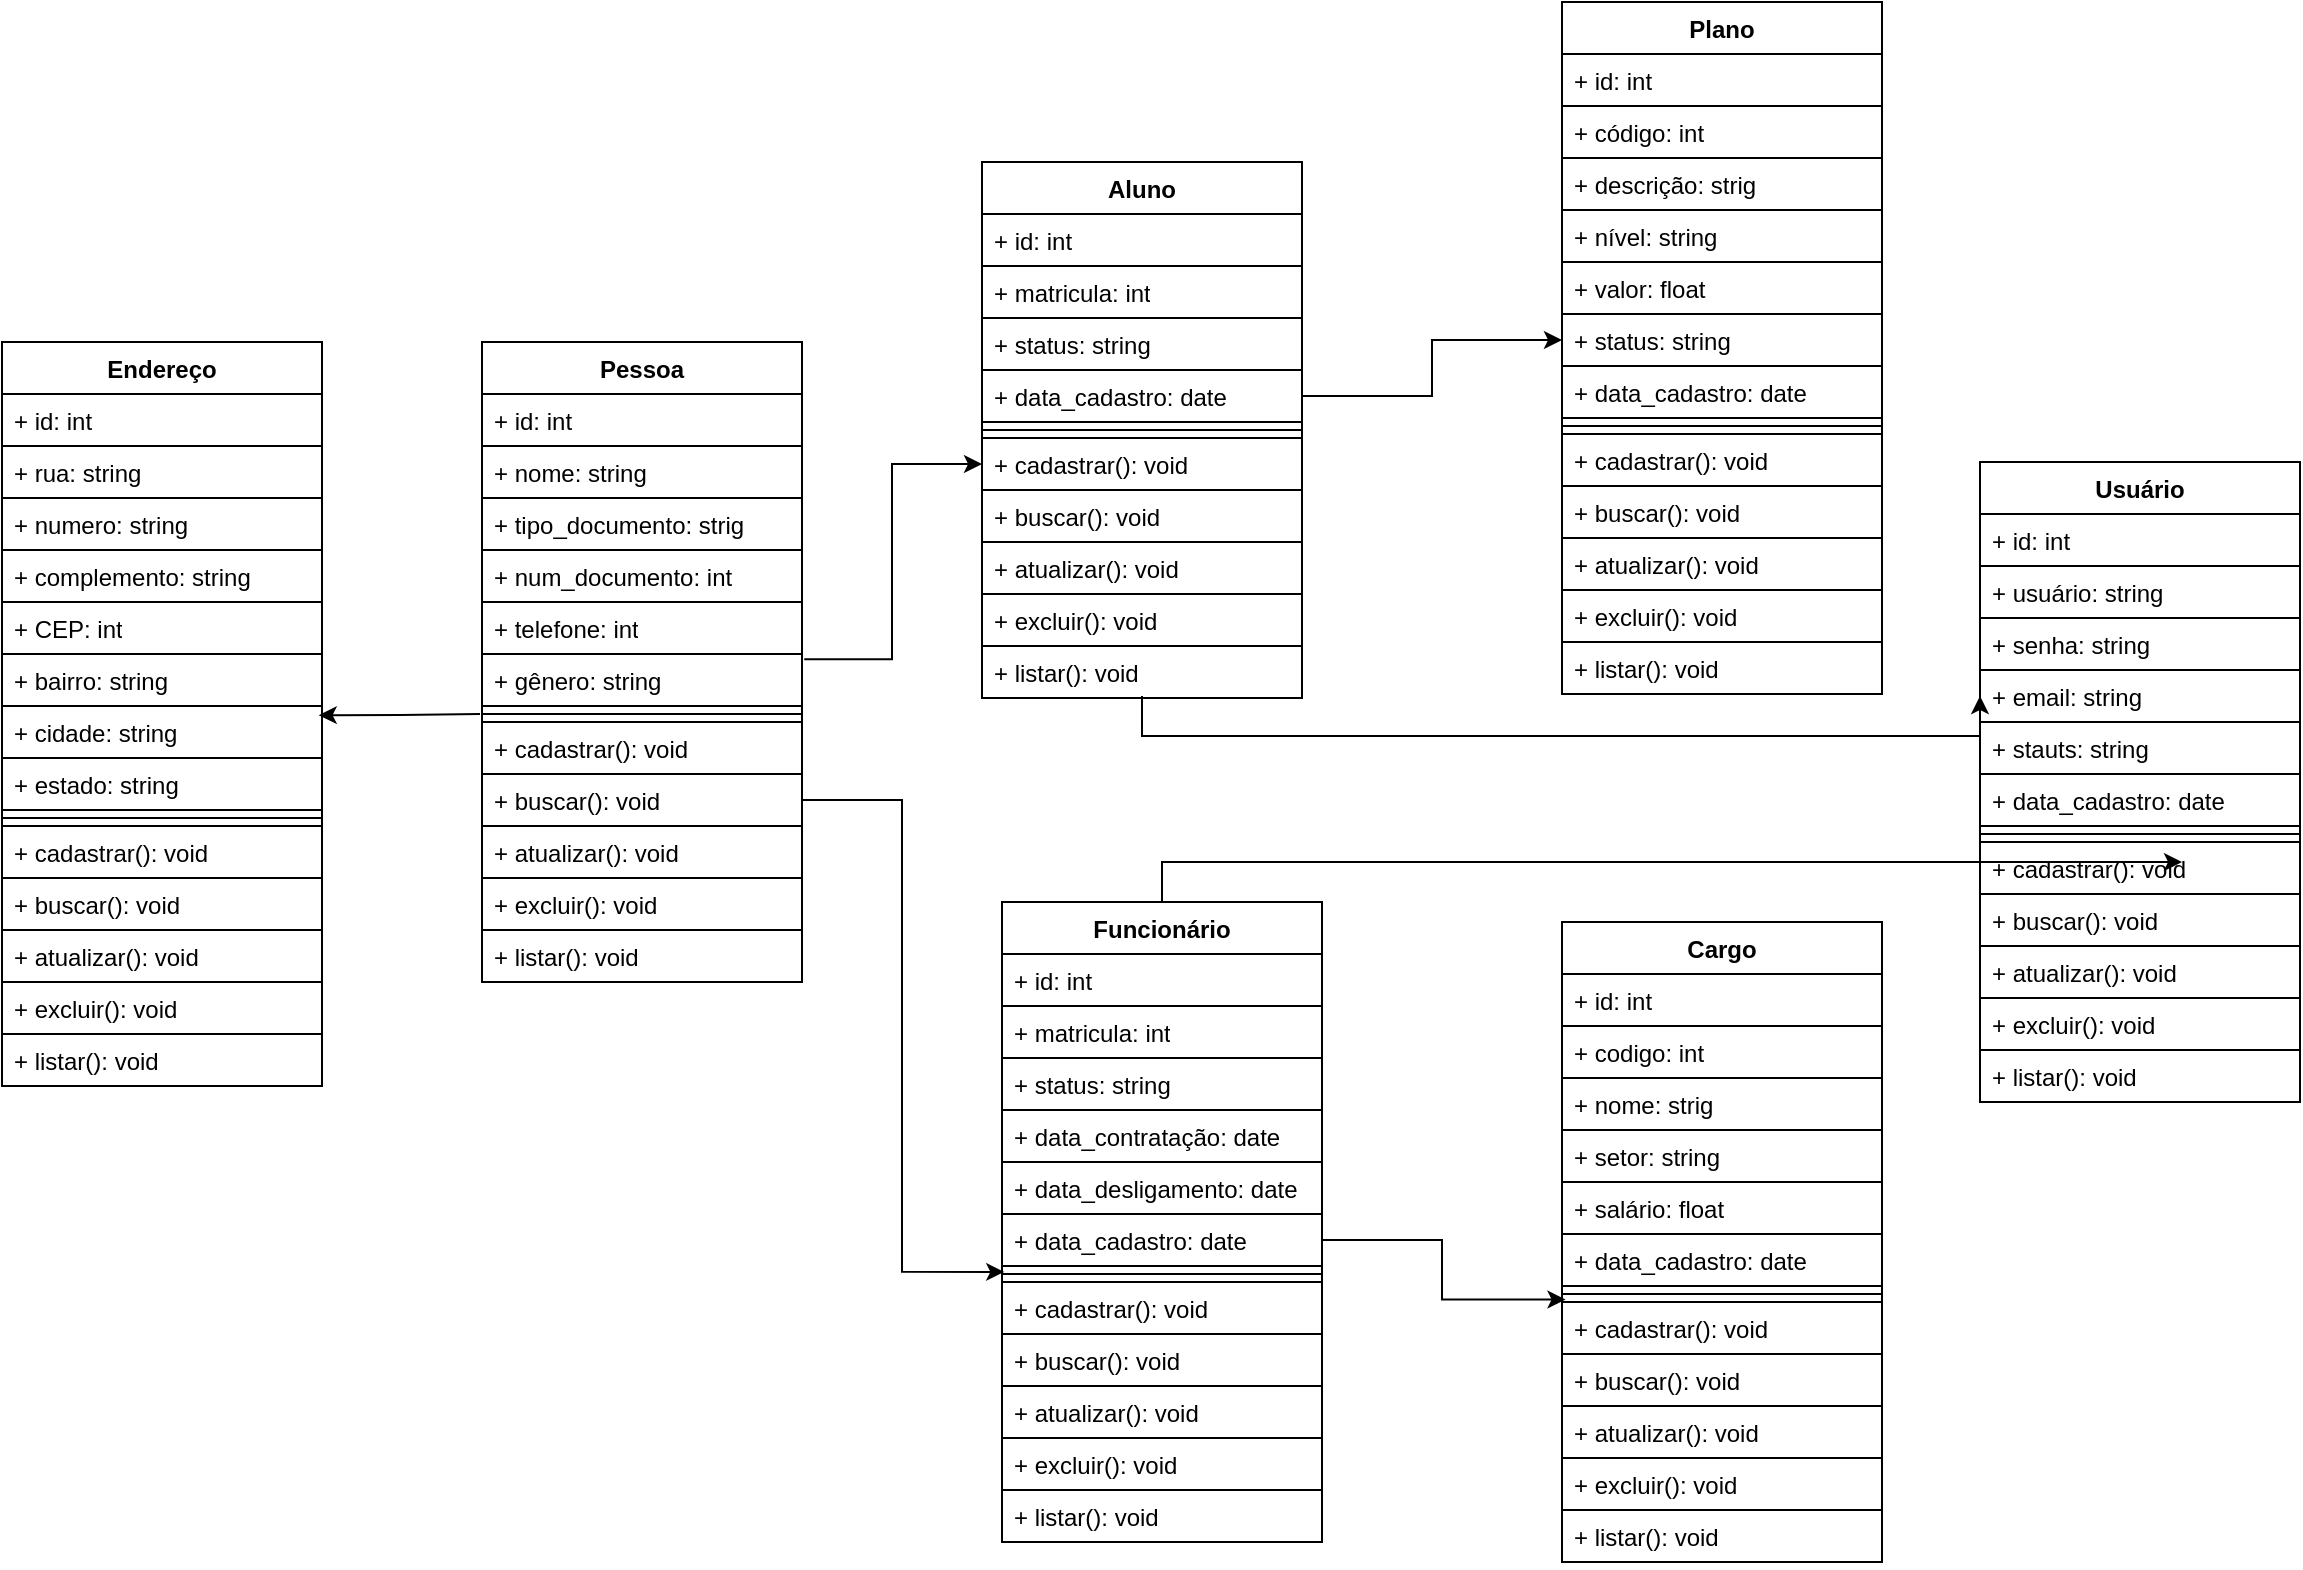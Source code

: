 <mxfile version="22.1.2" type="device">
  <diagram name="Logico_Diagrama_Classes" id="h_EO6lQ4aWM2KNTNnL64">
    <mxGraphModel dx="2166" dy="1335" grid="1" gridSize="10" guides="1" tooltips="1" connect="1" arrows="1" fold="1" page="1" pageScale="1" pageWidth="1169" pageHeight="827" math="0" shadow="0">
      <root>
        <mxCell id="0" />
        <mxCell id="1" parent="0" />
        <mxCell id="UWefiMJ1xCGHMBixiZ5A-1" value="Pessoa" style="swimlane;fontStyle=1;align=center;verticalAlign=top;childLayout=stackLayout;horizontal=1;startSize=26;horizontalStack=0;resizeParent=1;resizeParentMax=0;resizeLast=0;collapsible=1;marginBottom=0;whiteSpace=wrap;html=1;fillColor=#FFFFFF;strokeColor=#000000;fontColor=#000000;" parent="1" vertex="1">
          <mxGeometry x="-929" y="-630" width="160" height="320" as="geometry">
            <mxRectangle x="40" y="30" width="90" height="30" as="alternateBounds" />
          </mxGeometry>
        </mxCell>
        <mxCell id="XxGfhTmGVMSUG9IvxCTs-7" value="+ id: int" style="text;strokeColor=#000000;fillColor=#FFFFFF;align=left;verticalAlign=top;spacingLeft=4;spacingRight=4;overflow=hidden;rotatable=0;points=[[0,0.5],[1,0.5]];portConstraint=eastwest;whiteSpace=wrap;html=1;fontColor=#000000;" parent="UWefiMJ1xCGHMBixiZ5A-1" vertex="1">
          <mxGeometry y="26" width="160" height="26" as="geometry" />
        </mxCell>
        <mxCell id="UWefiMJ1xCGHMBixiZ5A-2" value="+ nome: string" style="text;strokeColor=#000000;fillColor=#FFFFFF;align=left;verticalAlign=top;spacingLeft=4;spacingRight=4;overflow=hidden;rotatable=0;points=[[0,0.5],[1,0.5]];portConstraint=eastwest;whiteSpace=wrap;html=1;fontColor=#000000;" parent="UWefiMJ1xCGHMBixiZ5A-1" vertex="1">
          <mxGeometry y="52" width="160" height="26" as="geometry" />
        </mxCell>
        <mxCell id="UWefiMJ1xCGHMBixiZ5A-3" value="+ tipo_documento: strig" style="text;strokeColor=#000000;fillColor=#FFFFFF;align=left;verticalAlign=top;spacingLeft=4;spacingRight=4;overflow=hidden;rotatable=0;points=[[0,0.5],[1,0.5]];portConstraint=eastwest;whiteSpace=wrap;html=1;fontColor=#000000;" parent="UWefiMJ1xCGHMBixiZ5A-1" vertex="1">
          <mxGeometry y="78" width="160" height="26" as="geometry" />
        </mxCell>
        <mxCell id="UWefiMJ1xCGHMBixiZ5A-4" value="+ num_documento: int" style="text;strokeColor=#000000;fillColor=#FFFFFF;align=left;verticalAlign=top;spacingLeft=4;spacingRight=4;overflow=hidden;rotatable=0;points=[[0,0.5],[1,0.5]];portConstraint=eastwest;whiteSpace=wrap;html=1;fontColor=#000000;" parent="UWefiMJ1xCGHMBixiZ5A-1" vertex="1">
          <mxGeometry y="104" width="160" height="26" as="geometry" />
        </mxCell>
        <mxCell id="XxGfhTmGVMSUG9IvxCTs-3" value="+ telefone: int" style="text;strokeColor=#000000;fillColor=#FFFFFF;align=left;verticalAlign=top;spacingLeft=4;spacingRight=4;overflow=hidden;rotatable=0;points=[[0,0.5],[1,0.5]];portConstraint=eastwest;whiteSpace=wrap;html=1;fontColor=#000000;" parent="UWefiMJ1xCGHMBixiZ5A-1" vertex="1">
          <mxGeometry y="130" width="160" height="26" as="geometry" />
        </mxCell>
        <mxCell id="XxGfhTmGVMSUG9IvxCTs-4" value="+ gênero: string" style="text;strokeColor=#000000;fillColor=#FFFFFF;align=left;verticalAlign=top;spacingLeft=4;spacingRight=4;overflow=hidden;rotatable=0;points=[[0,0.5],[1,0.5]];portConstraint=eastwest;whiteSpace=wrap;html=1;fontColor=#000000;" parent="UWefiMJ1xCGHMBixiZ5A-1" vertex="1">
          <mxGeometry y="156" width="160" height="26" as="geometry" />
        </mxCell>
        <mxCell id="UWefiMJ1xCGHMBixiZ5A-8" value="" style="line;strokeWidth=1;fillColor=#FFFFFF;align=left;verticalAlign=middle;spacingTop=-1;spacingLeft=3;spacingRight=3;rotatable=0;labelPosition=right;points=[];portConstraint=eastwest;strokeColor=#000000;fontColor=#000000;" parent="UWefiMJ1xCGHMBixiZ5A-1" vertex="1">
          <mxGeometry y="182" width="160" height="8" as="geometry" />
        </mxCell>
        <mxCell id="UWefiMJ1xCGHMBixiZ5A-9" value="+ cadastrar(): void" style="text;strokeColor=#000000;fillColor=#FFFFFF;align=left;verticalAlign=top;spacingLeft=4;spacingRight=4;overflow=hidden;rotatable=0;points=[[0,0.5],[1,0.5]];portConstraint=eastwest;whiteSpace=wrap;html=1;fontColor=#000000;" parent="UWefiMJ1xCGHMBixiZ5A-1" vertex="1">
          <mxGeometry y="190" width="160" height="26" as="geometry" />
        </mxCell>
        <mxCell id="UWefiMJ1xCGHMBixiZ5A-10" value="+ buscar(): void" style="text;strokeColor=#000000;fillColor=#FFFFFF;align=left;verticalAlign=top;spacingLeft=4;spacingRight=4;overflow=hidden;rotatable=0;points=[[0,0.5],[1,0.5]];portConstraint=eastwest;whiteSpace=wrap;html=1;fontColor=#000000;" parent="UWefiMJ1xCGHMBixiZ5A-1" vertex="1">
          <mxGeometry y="216" width="160" height="26" as="geometry" />
        </mxCell>
        <mxCell id="UWefiMJ1xCGHMBixiZ5A-11" value="+ atualizar(): void" style="text;strokeColor=#000000;fillColor=#FFFFFF;align=left;verticalAlign=top;spacingLeft=4;spacingRight=4;overflow=hidden;rotatable=0;points=[[0,0.5],[1,0.5]];portConstraint=eastwest;whiteSpace=wrap;html=1;fontColor=#000000;" parent="UWefiMJ1xCGHMBixiZ5A-1" vertex="1">
          <mxGeometry y="242" width="160" height="26" as="geometry" />
        </mxCell>
        <mxCell id="narR6OP9KWRPpqz_mRiI-3" value="+ excluir(): void" style="text;strokeColor=#000000;fillColor=#FFFFFF;align=left;verticalAlign=top;spacingLeft=4;spacingRight=4;overflow=hidden;rotatable=0;points=[[0,0.5],[1,0.5]];portConstraint=eastwest;whiteSpace=wrap;html=1;fontColor=#000000;" parent="UWefiMJ1xCGHMBixiZ5A-1" vertex="1">
          <mxGeometry y="268" width="160" height="26" as="geometry" />
        </mxCell>
        <mxCell id="UWefiMJ1xCGHMBixiZ5A-12" value="+ listar(): void" style="text;strokeColor=#000000;fillColor=#FFFFFF;align=left;verticalAlign=top;spacingLeft=4;spacingRight=4;overflow=hidden;rotatable=0;points=[[0,0.5],[1,0.5]];portConstraint=eastwest;whiteSpace=wrap;html=1;fontColor=#000000;" parent="UWefiMJ1xCGHMBixiZ5A-1" vertex="1">
          <mxGeometry y="294" width="160" height="26" as="geometry" />
        </mxCell>
        <mxCell id="narR6OP9KWRPpqz_mRiI-4" value="Aluno" style="swimlane;fontStyle=1;align=center;verticalAlign=top;childLayout=stackLayout;horizontal=1;startSize=26;horizontalStack=0;resizeParent=1;resizeParentMax=0;resizeLast=0;collapsible=1;marginBottom=0;whiteSpace=wrap;html=1;fillColor=#FFFFFF;strokeColor=#000000;fontColor=#000000;" parent="1" vertex="1">
          <mxGeometry x="-679" y="-720" width="160" height="268" as="geometry">
            <mxRectangle x="40" y="30" width="90" height="30" as="alternateBounds" />
          </mxGeometry>
        </mxCell>
        <mxCell id="narR6OP9KWRPpqz_mRiI-5" value="+ id: int" style="text;strokeColor=#000000;fillColor=#FFFFFF;align=left;verticalAlign=top;spacingLeft=4;spacingRight=4;overflow=hidden;rotatable=0;points=[[0,0.5],[1,0.5]];portConstraint=eastwest;whiteSpace=wrap;html=1;fontColor=#000000;" parent="narR6OP9KWRPpqz_mRiI-4" vertex="1">
          <mxGeometry y="26" width="160" height="26" as="geometry" />
        </mxCell>
        <mxCell id="narR6OP9KWRPpqz_mRiI-6" value="+ matricula: int" style="text;strokeColor=#000000;fillColor=#FFFFFF;align=left;verticalAlign=top;spacingLeft=4;spacingRight=4;overflow=hidden;rotatable=0;points=[[0,0.5],[1,0.5]];portConstraint=eastwest;whiteSpace=wrap;html=1;fontColor=#000000;" parent="narR6OP9KWRPpqz_mRiI-4" vertex="1">
          <mxGeometry y="52" width="160" height="26" as="geometry" />
        </mxCell>
        <mxCell id="narR6OP9KWRPpqz_mRiI-7" value="+ status: string" style="text;strokeColor=#000000;fillColor=#FFFFFF;align=left;verticalAlign=top;spacingLeft=4;spacingRight=4;overflow=hidden;rotatable=0;points=[[0,0.5],[1,0.5]];portConstraint=eastwest;whiteSpace=wrap;html=1;fontColor=#000000;" parent="narR6OP9KWRPpqz_mRiI-4" vertex="1">
          <mxGeometry y="78" width="160" height="26" as="geometry" />
        </mxCell>
        <mxCell id="narR6OP9KWRPpqz_mRiI-8" value="+ data_cadastro: date" style="text;strokeColor=#000000;fillColor=#FFFFFF;align=left;verticalAlign=top;spacingLeft=4;spacingRight=4;overflow=hidden;rotatable=0;points=[[0,0.5],[1,0.5]];portConstraint=eastwest;whiteSpace=wrap;html=1;fontColor=#000000;" parent="narR6OP9KWRPpqz_mRiI-4" vertex="1">
          <mxGeometry y="104" width="160" height="26" as="geometry" />
        </mxCell>
        <mxCell id="narR6OP9KWRPpqz_mRiI-11" value="" style="line;strokeWidth=1;fillColor=#FFFFFF;align=left;verticalAlign=middle;spacingTop=-1;spacingLeft=3;spacingRight=3;rotatable=0;labelPosition=right;points=[];portConstraint=eastwest;strokeColor=#000000;fontColor=#000000;" parent="narR6OP9KWRPpqz_mRiI-4" vertex="1">
          <mxGeometry y="130" width="160" height="8" as="geometry" />
        </mxCell>
        <mxCell id="narR6OP9KWRPpqz_mRiI-12" value="+ cadastrar(): void" style="text;strokeColor=#000000;fillColor=#FFFFFF;align=left;verticalAlign=top;spacingLeft=4;spacingRight=4;overflow=hidden;rotatable=0;points=[[0,0.5],[1,0.5]];portConstraint=eastwest;whiteSpace=wrap;html=1;fontColor=#000000;" parent="narR6OP9KWRPpqz_mRiI-4" vertex="1">
          <mxGeometry y="138" width="160" height="26" as="geometry" />
        </mxCell>
        <mxCell id="narR6OP9KWRPpqz_mRiI-13" value="+ buscar(): void" style="text;strokeColor=#000000;fillColor=#FFFFFF;align=left;verticalAlign=top;spacingLeft=4;spacingRight=4;overflow=hidden;rotatable=0;points=[[0,0.5],[1,0.5]];portConstraint=eastwest;whiteSpace=wrap;html=1;fontColor=#000000;" parent="narR6OP9KWRPpqz_mRiI-4" vertex="1">
          <mxGeometry y="164" width="160" height="26" as="geometry" />
        </mxCell>
        <mxCell id="narR6OP9KWRPpqz_mRiI-14" value="+ atualizar(): void" style="text;strokeColor=#000000;fillColor=#FFFFFF;align=left;verticalAlign=top;spacingLeft=4;spacingRight=4;overflow=hidden;rotatable=0;points=[[0,0.5],[1,0.5]];portConstraint=eastwest;whiteSpace=wrap;html=1;fontColor=#000000;" parent="narR6OP9KWRPpqz_mRiI-4" vertex="1">
          <mxGeometry y="190" width="160" height="26" as="geometry" />
        </mxCell>
        <mxCell id="narR6OP9KWRPpqz_mRiI-15" value="+ excluir(): void" style="text;strokeColor=#000000;fillColor=#FFFFFF;align=left;verticalAlign=top;spacingLeft=4;spacingRight=4;overflow=hidden;rotatable=0;points=[[0,0.5],[1,0.5]];portConstraint=eastwest;whiteSpace=wrap;html=1;fontColor=#000000;" parent="narR6OP9KWRPpqz_mRiI-4" vertex="1">
          <mxGeometry y="216" width="160" height="26" as="geometry" />
        </mxCell>
        <mxCell id="narR6OP9KWRPpqz_mRiI-16" value="+ listar(): void" style="text;strokeColor=#000000;fillColor=#FFFFFF;align=left;verticalAlign=top;spacingLeft=4;spacingRight=4;overflow=hidden;rotatable=0;points=[[0,0.5],[1,0.5]];portConstraint=eastwest;whiteSpace=wrap;html=1;fontColor=#000000;" parent="narR6OP9KWRPpqz_mRiI-4" vertex="1">
          <mxGeometry y="242" width="160" height="26" as="geometry" />
        </mxCell>
        <mxCell id="narR6OP9KWRPpqz_mRiI-17" value="Funcionário" style="swimlane;fontStyle=1;align=center;verticalAlign=top;childLayout=stackLayout;horizontal=1;startSize=26;horizontalStack=0;resizeParent=1;resizeParentMax=0;resizeLast=0;collapsible=1;marginBottom=0;whiteSpace=wrap;html=1;fillColor=#FFFFFF;strokeColor=#000000;fontColor=#000000;" parent="1" vertex="1">
          <mxGeometry x="-669" y="-350" width="160" height="320" as="geometry">
            <mxRectangle x="40" y="30" width="90" height="30" as="alternateBounds" />
          </mxGeometry>
        </mxCell>
        <mxCell id="narR6OP9KWRPpqz_mRiI-18" value="+ id: int" style="text;strokeColor=#000000;fillColor=#FFFFFF;align=left;verticalAlign=top;spacingLeft=4;spacingRight=4;overflow=hidden;rotatable=0;points=[[0,0.5],[1,0.5]];portConstraint=eastwest;whiteSpace=wrap;html=1;fontColor=#000000;" parent="narR6OP9KWRPpqz_mRiI-17" vertex="1">
          <mxGeometry y="26" width="160" height="26" as="geometry" />
        </mxCell>
        <mxCell id="narR6OP9KWRPpqz_mRiI-19" value="+ matricula: int" style="text;strokeColor=#000000;fillColor=#FFFFFF;align=left;verticalAlign=top;spacingLeft=4;spacingRight=4;overflow=hidden;rotatable=0;points=[[0,0.5],[1,0.5]];portConstraint=eastwest;whiteSpace=wrap;html=1;fontColor=#000000;" parent="narR6OP9KWRPpqz_mRiI-17" vertex="1">
          <mxGeometry y="52" width="160" height="26" as="geometry" />
        </mxCell>
        <mxCell id="narR6OP9KWRPpqz_mRiI-20" value="+ status: string" style="text;strokeColor=#000000;fillColor=#FFFFFF;align=left;verticalAlign=top;spacingLeft=4;spacingRight=4;overflow=hidden;rotatable=0;points=[[0,0.5],[1,0.5]];portConstraint=eastwest;whiteSpace=wrap;html=1;fontColor=#000000;" parent="narR6OP9KWRPpqz_mRiI-17" vertex="1">
          <mxGeometry y="78" width="160" height="26" as="geometry" />
        </mxCell>
        <mxCell id="narR6OP9KWRPpqz_mRiI-21" value="+ data_contratação: date" style="text;strokeColor=#000000;fillColor=#FFFFFF;align=left;verticalAlign=top;spacingLeft=4;spacingRight=4;overflow=hidden;rotatable=0;points=[[0,0.5],[1,0.5]];portConstraint=eastwest;whiteSpace=wrap;html=1;fontColor=#000000;" parent="narR6OP9KWRPpqz_mRiI-17" vertex="1">
          <mxGeometry y="104" width="160" height="26" as="geometry" />
        </mxCell>
        <mxCell id="narR6OP9KWRPpqz_mRiI-22" value="+ data_desligamento: date" style="text;strokeColor=#000000;fillColor=#FFFFFF;align=left;verticalAlign=top;spacingLeft=4;spacingRight=4;overflow=hidden;rotatable=0;points=[[0,0.5],[1,0.5]];portConstraint=eastwest;whiteSpace=wrap;html=1;fontColor=#000000;" parent="narR6OP9KWRPpqz_mRiI-17" vertex="1">
          <mxGeometry y="130" width="160" height="26" as="geometry" />
        </mxCell>
        <mxCell id="narR6OP9KWRPpqz_mRiI-23" value="+ data_cadastro: date" style="text;strokeColor=#000000;fillColor=#FFFFFF;align=left;verticalAlign=top;spacingLeft=4;spacingRight=4;overflow=hidden;rotatable=0;points=[[0,0.5],[1,0.5]];portConstraint=eastwest;whiteSpace=wrap;html=1;fontColor=#000000;" parent="narR6OP9KWRPpqz_mRiI-17" vertex="1">
          <mxGeometry y="156" width="160" height="26" as="geometry" />
        </mxCell>
        <mxCell id="narR6OP9KWRPpqz_mRiI-24" value="" style="line;strokeWidth=1;fillColor=#FFFFFF;align=left;verticalAlign=middle;spacingTop=-1;spacingLeft=3;spacingRight=3;rotatable=0;labelPosition=right;points=[];portConstraint=eastwest;strokeColor=#000000;fontColor=#000000;" parent="narR6OP9KWRPpqz_mRiI-17" vertex="1">
          <mxGeometry y="182" width="160" height="8" as="geometry" />
        </mxCell>
        <mxCell id="narR6OP9KWRPpqz_mRiI-25" value="+ cadastrar(): void" style="text;strokeColor=#000000;fillColor=#FFFFFF;align=left;verticalAlign=top;spacingLeft=4;spacingRight=4;overflow=hidden;rotatable=0;points=[[0,0.5],[1,0.5]];portConstraint=eastwest;whiteSpace=wrap;html=1;fontColor=#000000;" parent="narR6OP9KWRPpqz_mRiI-17" vertex="1">
          <mxGeometry y="190" width="160" height="26" as="geometry" />
        </mxCell>
        <mxCell id="narR6OP9KWRPpqz_mRiI-26" value="+ buscar(): void" style="text;strokeColor=#000000;fillColor=#FFFFFF;align=left;verticalAlign=top;spacingLeft=4;spacingRight=4;overflow=hidden;rotatable=0;points=[[0,0.5],[1,0.5]];portConstraint=eastwest;whiteSpace=wrap;html=1;fontColor=#000000;" parent="narR6OP9KWRPpqz_mRiI-17" vertex="1">
          <mxGeometry y="216" width="160" height="26" as="geometry" />
        </mxCell>
        <mxCell id="narR6OP9KWRPpqz_mRiI-27" value="+ atualizar(): void" style="text;strokeColor=#000000;fillColor=#FFFFFF;align=left;verticalAlign=top;spacingLeft=4;spacingRight=4;overflow=hidden;rotatable=0;points=[[0,0.5],[1,0.5]];portConstraint=eastwest;whiteSpace=wrap;html=1;fontColor=#000000;" parent="narR6OP9KWRPpqz_mRiI-17" vertex="1">
          <mxGeometry y="242" width="160" height="26" as="geometry" />
        </mxCell>
        <mxCell id="narR6OP9KWRPpqz_mRiI-28" value="+ excluir(): void" style="text;strokeColor=#000000;fillColor=#FFFFFF;align=left;verticalAlign=top;spacingLeft=4;spacingRight=4;overflow=hidden;rotatable=0;points=[[0,0.5],[1,0.5]];portConstraint=eastwest;whiteSpace=wrap;html=1;fontColor=#000000;" parent="narR6OP9KWRPpqz_mRiI-17" vertex="1">
          <mxGeometry y="268" width="160" height="26" as="geometry" />
        </mxCell>
        <mxCell id="narR6OP9KWRPpqz_mRiI-29" value="+ listar(): void" style="text;strokeColor=#000000;fillColor=#FFFFFF;align=left;verticalAlign=top;spacingLeft=4;spacingRight=4;overflow=hidden;rotatable=0;points=[[0,0.5],[1,0.5]];portConstraint=eastwest;whiteSpace=wrap;html=1;fontColor=#000000;" parent="narR6OP9KWRPpqz_mRiI-17" vertex="1">
          <mxGeometry y="294" width="160" height="26" as="geometry" />
        </mxCell>
        <mxCell id="narR6OP9KWRPpqz_mRiI-30" value="Usuário" style="swimlane;fontStyle=1;align=center;verticalAlign=top;childLayout=stackLayout;horizontal=1;startSize=26;horizontalStack=0;resizeParent=1;resizeParentMax=0;resizeLast=0;collapsible=1;marginBottom=0;whiteSpace=wrap;html=1;fillColor=#FFFFFF;strokeColor=#000000;fontColor=#000000;" parent="1" vertex="1">
          <mxGeometry x="-180" y="-570" width="160" height="320" as="geometry">
            <mxRectangle x="40" y="30" width="90" height="30" as="alternateBounds" />
          </mxGeometry>
        </mxCell>
        <mxCell id="narR6OP9KWRPpqz_mRiI-31" value="+ id: int" style="text;strokeColor=#000000;fillColor=#FFFFFF;align=left;verticalAlign=top;spacingLeft=4;spacingRight=4;overflow=hidden;rotatable=0;points=[[0,0.5],[1,0.5]];portConstraint=eastwest;whiteSpace=wrap;html=1;fontColor=#000000;" parent="narR6OP9KWRPpqz_mRiI-30" vertex="1">
          <mxGeometry y="26" width="160" height="26" as="geometry" />
        </mxCell>
        <mxCell id="narR6OP9KWRPpqz_mRiI-32" value="+ usuário: string" style="text;strokeColor=#000000;fillColor=#FFFFFF;align=left;verticalAlign=top;spacingLeft=4;spacingRight=4;overflow=hidden;rotatable=0;points=[[0,0.5],[1,0.5]];portConstraint=eastwest;whiteSpace=wrap;html=1;fontColor=#000000;" parent="narR6OP9KWRPpqz_mRiI-30" vertex="1">
          <mxGeometry y="52" width="160" height="26" as="geometry" />
        </mxCell>
        <mxCell id="narR6OP9KWRPpqz_mRiI-33" value="+ senha: string" style="text;strokeColor=#000000;fillColor=#FFFFFF;align=left;verticalAlign=top;spacingLeft=4;spacingRight=4;overflow=hidden;rotatable=0;points=[[0,0.5],[1,0.5]];portConstraint=eastwest;whiteSpace=wrap;html=1;fontColor=#000000;" parent="narR6OP9KWRPpqz_mRiI-30" vertex="1">
          <mxGeometry y="78" width="160" height="26" as="geometry" />
        </mxCell>
        <mxCell id="narR6OP9KWRPpqz_mRiI-34" value="+ email: string" style="text;strokeColor=#000000;fillColor=#FFFFFF;align=left;verticalAlign=top;spacingLeft=4;spacingRight=4;overflow=hidden;rotatable=0;points=[[0,0.5],[1,0.5]];portConstraint=eastwest;whiteSpace=wrap;html=1;fontColor=#000000;" parent="narR6OP9KWRPpqz_mRiI-30" vertex="1">
          <mxGeometry y="104" width="160" height="26" as="geometry" />
        </mxCell>
        <mxCell id="narR6OP9KWRPpqz_mRiI-35" value="+ stauts: string" style="text;strokeColor=#000000;fillColor=#FFFFFF;align=left;verticalAlign=top;spacingLeft=4;spacingRight=4;overflow=hidden;rotatable=0;points=[[0,0.5],[1,0.5]];portConstraint=eastwest;whiteSpace=wrap;html=1;fontColor=#000000;" parent="narR6OP9KWRPpqz_mRiI-30" vertex="1">
          <mxGeometry y="130" width="160" height="26" as="geometry" />
        </mxCell>
        <mxCell id="narR6OP9KWRPpqz_mRiI-36" value="+ data_cadastro: date" style="text;strokeColor=#000000;fillColor=#FFFFFF;align=left;verticalAlign=top;spacingLeft=4;spacingRight=4;overflow=hidden;rotatable=0;points=[[0,0.5],[1,0.5]];portConstraint=eastwest;whiteSpace=wrap;html=1;fontColor=#000000;" parent="narR6OP9KWRPpqz_mRiI-30" vertex="1">
          <mxGeometry y="156" width="160" height="26" as="geometry" />
        </mxCell>
        <mxCell id="narR6OP9KWRPpqz_mRiI-37" value="" style="line;strokeWidth=1;fillColor=#FFFFFF;align=left;verticalAlign=middle;spacingTop=-1;spacingLeft=3;spacingRight=3;rotatable=0;labelPosition=right;points=[];portConstraint=eastwest;strokeColor=#000000;fontColor=#000000;" parent="narR6OP9KWRPpqz_mRiI-30" vertex="1">
          <mxGeometry y="182" width="160" height="8" as="geometry" />
        </mxCell>
        <mxCell id="narR6OP9KWRPpqz_mRiI-38" value="+ cadastrar(): void" style="text;strokeColor=#000000;fillColor=#FFFFFF;align=left;verticalAlign=top;spacingLeft=4;spacingRight=4;overflow=hidden;rotatable=0;points=[[0,0.5],[1,0.5]];portConstraint=eastwest;whiteSpace=wrap;html=1;fontColor=#000000;" parent="narR6OP9KWRPpqz_mRiI-30" vertex="1">
          <mxGeometry y="190" width="160" height="26" as="geometry" />
        </mxCell>
        <mxCell id="narR6OP9KWRPpqz_mRiI-39" value="+ buscar(): void" style="text;strokeColor=#000000;fillColor=#FFFFFF;align=left;verticalAlign=top;spacingLeft=4;spacingRight=4;overflow=hidden;rotatable=0;points=[[0,0.5],[1,0.5]];portConstraint=eastwest;whiteSpace=wrap;html=1;fontColor=#000000;" parent="narR6OP9KWRPpqz_mRiI-30" vertex="1">
          <mxGeometry y="216" width="160" height="26" as="geometry" />
        </mxCell>
        <mxCell id="narR6OP9KWRPpqz_mRiI-40" value="+ atualizar(): void" style="text;strokeColor=#000000;fillColor=#FFFFFF;align=left;verticalAlign=top;spacingLeft=4;spacingRight=4;overflow=hidden;rotatable=0;points=[[0,0.5],[1,0.5]];portConstraint=eastwest;whiteSpace=wrap;html=1;fontColor=#000000;" parent="narR6OP9KWRPpqz_mRiI-30" vertex="1">
          <mxGeometry y="242" width="160" height="26" as="geometry" />
        </mxCell>
        <mxCell id="narR6OP9KWRPpqz_mRiI-41" value="+ excluir(): void" style="text;strokeColor=#000000;fillColor=#FFFFFF;align=left;verticalAlign=top;spacingLeft=4;spacingRight=4;overflow=hidden;rotatable=0;points=[[0,0.5],[1,0.5]];portConstraint=eastwest;whiteSpace=wrap;html=1;fontColor=#000000;" parent="narR6OP9KWRPpqz_mRiI-30" vertex="1">
          <mxGeometry y="268" width="160" height="26" as="geometry" />
        </mxCell>
        <mxCell id="narR6OP9KWRPpqz_mRiI-42" value="+ listar(): void" style="text;strokeColor=#000000;fillColor=#FFFFFF;align=left;verticalAlign=top;spacingLeft=4;spacingRight=4;overflow=hidden;rotatable=0;points=[[0,0.5],[1,0.5]];portConstraint=eastwest;whiteSpace=wrap;html=1;fontColor=#000000;" parent="narR6OP9KWRPpqz_mRiI-30" vertex="1">
          <mxGeometry y="294" width="160" height="26" as="geometry" />
        </mxCell>
        <mxCell id="narR6OP9KWRPpqz_mRiI-43" value="Cargo" style="swimlane;fontStyle=1;align=center;verticalAlign=top;childLayout=stackLayout;horizontal=1;startSize=26;horizontalStack=0;resizeParent=1;resizeParentMax=0;resizeLast=0;collapsible=1;marginBottom=0;whiteSpace=wrap;html=1;fillColor=#FFFFFF;strokeColor=#000000;fontColor=#000000;" parent="1" vertex="1">
          <mxGeometry x="-389" y="-340" width="160" height="320" as="geometry">
            <mxRectangle x="40" y="30" width="90" height="30" as="alternateBounds" />
          </mxGeometry>
        </mxCell>
        <mxCell id="narR6OP9KWRPpqz_mRiI-44" value="+ id: int" style="text;strokeColor=#000000;fillColor=#FFFFFF;align=left;verticalAlign=top;spacingLeft=4;spacingRight=4;overflow=hidden;rotatable=0;points=[[0,0.5],[1,0.5]];portConstraint=eastwest;whiteSpace=wrap;html=1;fontColor=#000000;" parent="narR6OP9KWRPpqz_mRiI-43" vertex="1">
          <mxGeometry y="26" width="160" height="26" as="geometry" />
        </mxCell>
        <mxCell id="narR6OP9KWRPpqz_mRiI-45" value="+ codigo: int" style="text;strokeColor=#000000;fillColor=#FFFFFF;align=left;verticalAlign=top;spacingLeft=4;spacingRight=4;overflow=hidden;rotatable=0;points=[[0,0.5],[1,0.5]];portConstraint=eastwest;whiteSpace=wrap;html=1;fontColor=#000000;" parent="narR6OP9KWRPpqz_mRiI-43" vertex="1">
          <mxGeometry y="52" width="160" height="26" as="geometry" />
        </mxCell>
        <mxCell id="narR6OP9KWRPpqz_mRiI-46" value="+ nome: strig" style="text;strokeColor=#000000;fillColor=#FFFFFF;align=left;verticalAlign=top;spacingLeft=4;spacingRight=4;overflow=hidden;rotatable=0;points=[[0,0.5],[1,0.5]];portConstraint=eastwest;whiteSpace=wrap;html=1;fontColor=#000000;" parent="narR6OP9KWRPpqz_mRiI-43" vertex="1">
          <mxGeometry y="78" width="160" height="26" as="geometry" />
        </mxCell>
        <mxCell id="narR6OP9KWRPpqz_mRiI-47" value="+ setor: string" style="text;strokeColor=#000000;fillColor=#FFFFFF;align=left;verticalAlign=top;spacingLeft=4;spacingRight=4;overflow=hidden;rotatable=0;points=[[0,0.5],[1,0.5]];portConstraint=eastwest;whiteSpace=wrap;html=1;fontColor=#000000;" parent="narR6OP9KWRPpqz_mRiI-43" vertex="1">
          <mxGeometry y="104" width="160" height="26" as="geometry" />
        </mxCell>
        <mxCell id="narR6OP9KWRPpqz_mRiI-48" value="+ salário: float" style="text;strokeColor=#000000;fillColor=#FFFFFF;align=left;verticalAlign=top;spacingLeft=4;spacingRight=4;overflow=hidden;rotatable=0;points=[[0,0.5],[1,0.5]];portConstraint=eastwest;whiteSpace=wrap;html=1;fontColor=#000000;" parent="narR6OP9KWRPpqz_mRiI-43" vertex="1">
          <mxGeometry y="130" width="160" height="26" as="geometry" />
        </mxCell>
        <mxCell id="narR6OP9KWRPpqz_mRiI-49" value="+ data_cadastro: date" style="text;strokeColor=#000000;fillColor=#FFFFFF;align=left;verticalAlign=top;spacingLeft=4;spacingRight=4;overflow=hidden;rotatable=0;points=[[0,0.5],[1,0.5]];portConstraint=eastwest;whiteSpace=wrap;html=1;fontColor=#000000;" parent="narR6OP9KWRPpqz_mRiI-43" vertex="1">
          <mxGeometry y="156" width="160" height="26" as="geometry" />
        </mxCell>
        <mxCell id="narR6OP9KWRPpqz_mRiI-50" value="" style="line;strokeWidth=1;fillColor=#FFFFFF;align=left;verticalAlign=middle;spacingTop=-1;spacingLeft=3;spacingRight=3;rotatable=0;labelPosition=right;points=[];portConstraint=eastwest;strokeColor=#000000;fontColor=#000000;" parent="narR6OP9KWRPpqz_mRiI-43" vertex="1">
          <mxGeometry y="182" width="160" height="8" as="geometry" />
        </mxCell>
        <mxCell id="narR6OP9KWRPpqz_mRiI-51" value="+ cadastrar(): void" style="text;strokeColor=#000000;fillColor=#FFFFFF;align=left;verticalAlign=top;spacingLeft=4;spacingRight=4;overflow=hidden;rotatable=0;points=[[0,0.5],[1,0.5]];portConstraint=eastwest;whiteSpace=wrap;html=1;fontColor=#000000;" parent="narR6OP9KWRPpqz_mRiI-43" vertex="1">
          <mxGeometry y="190" width="160" height="26" as="geometry" />
        </mxCell>
        <mxCell id="narR6OP9KWRPpqz_mRiI-52" value="+ buscar(): void" style="text;strokeColor=#000000;fillColor=#FFFFFF;align=left;verticalAlign=top;spacingLeft=4;spacingRight=4;overflow=hidden;rotatable=0;points=[[0,0.5],[1,0.5]];portConstraint=eastwest;whiteSpace=wrap;html=1;fontColor=#000000;" parent="narR6OP9KWRPpqz_mRiI-43" vertex="1">
          <mxGeometry y="216" width="160" height="26" as="geometry" />
        </mxCell>
        <mxCell id="narR6OP9KWRPpqz_mRiI-53" value="+ atualizar(): void" style="text;strokeColor=#000000;fillColor=#FFFFFF;align=left;verticalAlign=top;spacingLeft=4;spacingRight=4;overflow=hidden;rotatable=0;points=[[0,0.5],[1,0.5]];portConstraint=eastwest;whiteSpace=wrap;html=1;fontColor=#000000;" parent="narR6OP9KWRPpqz_mRiI-43" vertex="1">
          <mxGeometry y="242" width="160" height="26" as="geometry" />
        </mxCell>
        <mxCell id="narR6OP9KWRPpqz_mRiI-54" value="+ excluir(): void" style="text;strokeColor=#000000;fillColor=#FFFFFF;align=left;verticalAlign=top;spacingLeft=4;spacingRight=4;overflow=hidden;rotatable=0;points=[[0,0.5],[1,0.5]];portConstraint=eastwest;whiteSpace=wrap;html=1;fontColor=#000000;" parent="narR6OP9KWRPpqz_mRiI-43" vertex="1">
          <mxGeometry y="268" width="160" height="26" as="geometry" />
        </mxCell>
        <mxCell id="narR6OP9KWRPpqz_mRiI-55" value="+ listar(): void" style="text;strokeColor=#000000;fillColor=#FFFFFF;align=left;verticalAlign=top;spacingLeft=4;spacingRight=4;overflow=hidden;rotatable=0;points=[[0,0.5],[1,0.5]];portConstraint=eastwest;whiteSpace=wrap;html=1;fontColor=#000000;" parent="narR6OP9KWRPpqz_mRiI-43" vertex="1">
          <mxGeometry y="294" width="160" height="26" as="geometry" />
        </mxCell>
        <mxCell id="narR6OP9KWRPpqz_mRiI-57" value="Plano" style="swimlane;fontStyle=1;align=center;verticalAlign=top;childLayout=stackLayout;horizontal=1;startSize=26;horizontalStack=0;resizeParent=1;resizeParentMax=0;resizeLast=0;collapsible=1;marginBottom=0;whiteSpace=wrap;html=1;fillColor=#FFFFFF;strokeColor=#000000;fontColor=#000000;" parent="1" vertex="1">
          <mxGeometry x="-389" y="-800" width="160" height="346" as="geometry">
            <mxRectangle x="40" y="30" width="90" height="30" as="alternateBounds" />
          </mxGeometry>
        </mxCell>
        <mxCell id="narR6OP9KWRPpqz_mRiI-58" value="+ id: int" style="text;strokeColor=#000000;fillColor=#FFFFFF;align=left;verticalAlign=top;spacingLeft=4;spacingRight=4;overflow=hidden;rotatable=0;points=[[0,0.5],[1,0.5]];portConstraint=eastwest;whiteSpace=wrap;html=1;fontColor=#000000;" parent="narR6OP9KWRPpqz_mRiI-57" vertex="1">
          <mxGeometry y="26" width="160" height="26" as="geometry" />
        </mxCell>
        <mxCell id="narR6OP9KWRPpqz_mRiI-59" value="+ código: int" style="text;strokeColor=#000000;fillColor=#FFFFFF;align=left;verticalAlign=top;spacingLeft=4;spacingRight=4;overflow=hidden;rotatable=0;points=[[0,0.5],[1,0.5]];portConstraint=eastwest;whiteSpace=wrap;html=1;fontColor=#000000;" parent="narR6OP9KWRPpqz_mRiI-57" vertex="1">
          <mxGeometry y="52" width="160" height="26" as="geometry" />
        </mxCell>
        <mxCell id="narR6OP9KWRPpqz_mRiI-60" value="+ descrição: strig" style="text;strokeColor=#000000;fillColor=#FFFFFF;align=left;verticalAlign=top;spacingLeft=4;spacingRight=4;overflow=hidden;rotatable=0;points=[[0,0.5],[1,0.5]];portConstraint=eastwest;whiteSpace=wrap;html=1;fontColor=#000000;" parent="narR6OP9KWRPpqz_mRiI-57" vertex="1">
          <mxGeometry y="78" width="160" height="26" as="geometry" />
        </mxCell>
        <mxCell id="narR6OP9KWRPpqz_mRiI-61" value="+ nível: string" style="text;strokeColor=#000000;fillColor=#FFFFFF;align=left;verticalAlign=top;spacingLeft=4;spacingRight=4;overflow=hidden;rotatable=0;points=[[0,0.5],[1,0.5]];portConstraint=eastwest;whiteSpace=wrap;html=1;fontColor=#000000;" parent="narR6OP9KWRPpqz_mRiI-57" vertex="1">
          <mxGeometry y="104" width="160" height="26" as="geometry" />
        </mxCell>
        <mxCell id="narR6OP9KWRPpqz_mRiI-62" value="+ valor: float" style="text;strokeColor=#000000;fillColor=#FFFFFF;align=left;verticalAlign=top;spacingLeft=4;spacingRight=4;overflow=hidden;rotatable=0;points=[[0,0.5],[1,0.5]];portConstraint=eastwest;whiteSpace=wrap;html=1;fontColor=#000000;" parent="narR6OP9KWRPpqz_mRiI-57" vertex="1">
          <mxGeometry y="130" width="160" height="26" as="geometry" />
        </mxCell>
        <mxCell id="narR6OP9KWRPpqz_mRiI-63" value="+ status: string" style="text;strokeColor=#000000;fillColor=#FFFFFF;align=left;verticalAlign=top;spacingLeft=4;spacingRight=4;overflow=hidden;rotatable=0;points=[[0,0.5],[1,0.5]];portConstraint=eastwest;whiteSpace=wrap;html=1;fontColor=#000000;" parent="narR6OP9KWRPpqz_mRiI-57" vertex="1">
          <mxGeometry y="156" width="160" height="26" as="geometry" />
        </mxCell>
        <mxCell id="narR6OP9KWRPpqz_mRiI-86" value="+ data_cadastro: date" style="text;strokeColor=#000000;fillColor=#FFFFFF;align=left;verticalAlign=top;spacingLeft=4;spacingRight=4;overflow=hidden;rotatable=0;points=[[0,0.5],[1,0.5]];portConstraint=eastwest;whiteSpace=wrap;html=1;fontColor=#000000;" parent="narR6OP9KWRPpqz_mRiI-57" vertex="1">
          <mxGeometry y="182" width="160" height="26" as="geometry" />
        </mxCell>
        <mxCell id="narR6OP9KWRPpqz_mRiI-64" value="" style="line;strokeWidth=1;fillColor=#FFFFFF;align=left;verticalAlign=middle;spacingTop=-1;spacingLeft=3;spacingRight=3;rotatable=0;labelPosition=right;points=[];portConstraint=eastwest;strokeColor=#000000;fontColor=#000000;" parent="narR6OP9KWRPpqz_mRiI-57" vertex="1">
          <mxGeometry y="208" width="160" height="8" as="geometry" />
        </mxCell>
        <mxCell id="narR6OP9KWRPpqz_mRiI-65" value="+ cadastrar(): void" style="text;strokeColor=#000000;fillColor=#FFFFFF;align=left;verticalAlign=top;spacingLeft=4;spacingRight=4;overflow=hidden;rotatable=0;points=[[0,0.5],[1,0.5]];portConstraint=eastwest;whiteSpace=wrap;html=1;fontColor=#000000;" parent="narR6OP9KWRPpqz_mRiI-57" vertex="1">
          <mxGeometry y="216" width="160" height="26" as="geometry" />
        </mxCell>
        <mxCell id="narR6OP9KWRPpqz_mRiI-66" value="+ buscar(): void" style="text;strokeColor=#000000;fillColor=#FFFFFF;align=left;verticalAlign=top;spacingLeft=4;spacingRight=4;overflow=hidden;rotatable=0;points=[[0,0.5],[1,0.5]];portConstraint=eastwest;whiteSpace=wrap;html=1;fontColor=#000000;" parent="narR6OP9KWRPpqz_mRiI-57" vertex="1">
          <mxGeometry y="242" width="160" height="26" as="geometry" />
        </mxCell>
        <mxCell id="narR6OP9KWRPpqz_mRiI-67" value="+ atualizar(): void" style="text;strokeColor=#000000;fillColor=#FFFFFF;align=left;verticalAlign=top;spacingLeft=4;spacingRight=4;overflow=hidden;rotatable=0;points=[[0,0.5],[1,0.5]];portConstraint=eastwest;whiteSpace=wrap;html=1;fontColor=#000000;" parent="narR6OP9KWRPpqz_mRiI-57" vertex="1">
          <mxGeometry y="268" width="160" height="26" as="geometry" />
        </mxCell>
        <mxCell id="narR6OP9KWRPpqz_mRiI-68" value="+ excluir(): void" style="text;strokeColor=#000000;fillColor=#FFFFFF;align=left;verticalAlign=top;spacingLeft=4;spacingRight=4;overflow=hidden;rotatable=0;points=[[0,0.5],[1,0.5]];portConstraint=eastwest;whiteSpace=wrap;html=1;fontColor=#000000;" parent="narR6OP9KWRPpqz_mRiI-57" vertex="1">
          <mxGeometry y="294" width="160" height="26" as="geometry" />
        </mxCell>
        <mxCell id="narR6OP9KWRPpqz_mRiI-69" value="+ listar(): void" style="text;strokeColor=#000000;fillColor=#FFFFFF;align=left;verticalAlign=top;spacingLeft=4;spacingRight=4;overflow=hidden;rotatable=0;points=[[0,0.5],[1,0.5]];portConstraint=eastwest;whiteSpace=wrap;html=1;fontColor=#000000;" parent="narR6OP9KWRPpqz_mRiI-57" vertex="1">
          <mxGeometry y="320" width="160" height="26" as="geometry" />
        </mxCell>
        <mxCell id="narR6OP9KWRPpqz_mRiI-70" value="Endereço" style="swimlane;fontStyle=1;align=center;verticalAlign=top;childLayout=stackLayout;horizontal=1;startSize=26;horizontalStack=0;resizeParent=1;resizeParentMax=0;resizeLast=0;collapsible=1;marginBottom=0;whiteSpace=wrap;html=1;fillColor=#FFFFFF;strokeColor=#000000;fontColor=#000000;" parent="1" vertex="1">
          <mxGeometry x="-1169" y="-630" width="160" height="372" as="geometry">
            <mxRectangle x="40" y="30" width="90" height="30" as="alternateBounds" />
          </mxGeometry>
        </mxCell>
        <mxCell id="narR6OP9KWRPpqz_mRiI-71" value="+ id: int" style="text;strokeColor=#000000;fillColor=#FFFFFF;align=left;verticalAlign=top;spacingLeft=4;spacingRight=4;overflow=hidden;rotatable=0;points=[[0,0.5],[1,0.5]];portConstraint=eastwest;whiteSpace=wrap;html=1;fontColor=#000000;" parent="narR6OP9KWRPpqz_mRiI-70" vertex="1">
          <mxGeometry y="26" width="160" height="26" as="geometry" />
        </mxCell>
        <mxCell id="narR6OP9KWRPpqz_mRiI-72" value="+ rua: string" style="text;strokeColor=#000000;fillColor=#FFFFFF;align=left;verticalAlign=top;spacingLeft=4;spacingRight=4;overflow=hidden;rotatable=0;points=[[0,0.5],[1,0.5]];portConstraint=eastwest;whiteSpace=wrap;html=1;fontColor=#000000;" parent="narR6OP9KWRPpqz_mRiI-70" vertex="1">
          <mxGeometry y="52" width="160" height="26" as="geometry" />
        </mxCell>
        <mxCell id="narR6OP9KWRPpqz_mRiI-73" value="+ numero: string" style="text;strokeColor=#000000;fillColor=#FFFFFF;align=left;verticalAlign=top;spacingLeft=4;spacingRight=4;overflow=hidden;rotatable=0;points=[[0,0.5],[1,0.5]];portConstraint=eastwest;whiteSpace=wrap;html=1;fontColor=#000000;" parent="narR6OP9KWRPpqz_mRiI-70" vertex="1">
          <mxGeometry y="78" width="160" height="26" as="geometry" />
        </mxCell>
        <mxCell id="narR6OP9KWRPpqz_mRiI-74" value="+ complemento: string" style="text;strokeColor=#000000;fillColor=#FFFFFF;align=left;verticalAlign=top;spacingLeft=4;spacingRight=4;overflow=hidden;rotatable=0;points=[[0,0.5],[1,0.5]];portConstraint=eastwest;whiteSpace=wrap;html=1;fontColor=#000000;" parent="narR6OP9KWRPpqz_mRiI-70" vertex="1">
          <mxGeometry y="104" width="160" height="26" as="geometry" />
        </mxCell>
        <mxCell id="narR6OP9KWRPpqz_mRiI-75" value="+ CEP: int" style="text;strokeColor=#000000;fillColor=#FFFFFF;align=left;verticalAlign=top;spacingLeft=4;spacingRight=4;overflow=hidden;rotatable=0;points=[[0,0.5],[1,0.5]];portConstraint=eastwest;whiteSpace=wrap;html=1;fontColor=#000000;" parent="narR6OP9KWRPpqz_mRiI-70" vertex="1">
          <mxGeometry y="130" width="160" height="26" as="geometry" />
        </mxCell>
        <mxCell id="narR6OP9KWRPpqz_mRiI-84" value="+ bairro: string" style="text;strokeColor=#000000;fillColor=#FFFFFF;align=left;verticalAlign=top;spacingLeft=4;spacingRight=4;overflow=hidden;rotatable=0;points=[[0,0.5],[1,0.5]];portConstraint=eastwest;whiteSpace=wrap;html=1;fontColor=#000000;" parent="narR6OP9KWRPpqz_mRiI-70" vertex="1">
          <mxGeometry y="156" width="160" height="26" as="geometry" />
        </mxCell>
        <mxCell id="narR6OP9KWRPpqz_mRiI-85" value="+ cidade: string" style="text;strokeColor=#000000;fillColor=#FFFFFF;align=left;verticalAlign=top;spacingLeft=4;spacingRight=4;overflow=hidden;rotatable=0;points=[[0,0.5],[1,0.5]];portConstraint=eastwest;whiteSpace=wrap;html=1;fontColor=#000000;" parent="narR6OP9KWRPpqz_mRiI-70" vertex="1">
          <mxGeometry y="182" width="160" height="26" as="geometry" />
        </mxCell>
        <mxCell id="narR6OP9KWRPpqz_mRiI-76" value="+ estado: string" style="text;strokeColor=#000000;fillColor=#FFFFFF;align=left;verticalAlign=top;spacingLeft=4;spacingRight=4;overflow=hidden;rotatable=0;points=[[0,0.5],[1,0.5]];portConstraint=eastwest;whiteSpace=wrap;html=1;fontColor=#000000;" parent="narR6OP9KWRPpqz_mRiI-70" vertex="1">
          <mxGeometry y="208" width="160" height="26" as="geometry" />
        </mxCell>
        <mxCell id="narR6OP9KWRPpqz_mRiI-77" value="" style="line;strokeWidth=1;fillColor=#FFFFFF;align=left;verticalAlign=middle;spacingTop=-1;spacingLeft=3;spacingRight=3;rotatable=0;labelPosition=right;points=[];portConstraint=eastwest;strokeColor=#000000;fontColor=#000000;" parent="narR6OP9KWRPpqz_mRiI-70" vertex="1">
          <mxGeometry y="234" width="160" height="8" as="geometry" />
        </mxCell>
        <mxCell id="narR6OP9KWRPpqz_mRiI-78" value="+ cadastrar(): void" style="text;strokeColor=#000000;fillColor=#FFFFFF;align=left;verticalAlign=top;spacingLeft=4;spacingRight=4;overflow=hidden;rotatable=0;points=[[0,0.5],[1,0.5]];portConstraint=eastwest;whiteSpace=wrap;html=1;fontColor=#000000;" parent="narR6OP9KWRPpqz_mRiI-70" vertex="1">
          <mxGeometry y="242" width="160" height="26" as="geometry" />
        </mxCell>
        <mxCell id="narR6OP9KWRPpqz_mRiI-79" value="+ buscar(): void" style="text;strokeColor=#000000;fillColor=#FFFFFF;align=left;verticalAlign=top;spacingLeft=4;spacingRight=4;overflow=hidden;rotatable=0;points=[[0,0.5],[1,0.5]];portConstraint=eastwest;whiteSpace=wrap;html=1;fontColor=#000000;" parent="narR6OP9KWRPpqz_mRiI-70" vertex="1">
          <mxGeometry y="268" width="160" height="26" as="geometry" />
        </mxCell>
        <mxCell id="narR6OP9KWRPpqz_mRiI-80" value="+ atualizar(): void" style="text;strokeColor=#000000;fillColor=#FFFFFF;align=left;verticalAlign=top;spacingLeft=4;spacingRight=4;overflow=hidden;rotatable=0;points=[[0,0.5],[1,0.5]];portConstraint=eastwest;whiteSpace=wrap;html=1;fontColor=#000000;" parent="narR6OP9KWRPpqz_mRiI-70" vertex="1">
          <mxGeometry y="294" width="160" height="26" as="geometry" />
        </mxCell>
        <mxCell id="narR6OP9KWRPpqz_mRiI-81" value="+ excluir(): void" style="text;strokeColor=#000000;fillColor=#FFFFFF;align=left;verticalAlign=top;spacingLeft=4;spacingRight=4;overflow=hidden;rotatable=0;points=[[0,0.5],[1,0.5]];portConstraint=eastwest;whiteSpace=wrap;html=1;fontColor=#000000;" parent="narR6OP9KWRPpqz_mRiI-70" vertex="1">
          <mxGeometry y="320" width="160" height="26" as="geometry" />
        </mxCell>
        <mxCell id="narR6OP9KWRPpqz_mRiI-82" value="+ listar(): void" style="text;strokeColor=#000000;fillColor=#FFFFFF;align=left;verticalAlign=top;spacingLeft=4;spacingRight=4;overflow=hidden;rotatable=0;points=[[0,0.5],[1,0.5]];portConstraint=eastwest;whiteSpace=wrap;html=1;fontColor=#000000;" parent="narR6OP9KWRPpqz_mRiI-70" vertex="1">
          <mxGeometry y="346" width="160" height="26" as="geometry" />
        </mxCell>
        <mxCell id="narR6OP9KWRPpqz_mRiI-87" style="edgeStyle=orthogonalEdgeStyle;rounded=0;orthogonalLoop=1;jettySize=auto;html=1;entryX=0.996;entryY=1.176;entryDx=0;entryDy=0;entryPerimeter=0;strokeColor=#000000;fontColor=#000000;fillColor=#FFFFFF;" parent="1" edge="1">
          <mxGeometry relative="1" as="geometry">
            <mxPoint x="-930" y="-444" as="sourcePoint" />
            <mxPoint x="-1010.64" y="-443.424" as="targetPoint" />
          </mxGeometry>
        </mxCell>
        <mxCell id="narR6OP9KWRPpqz_mRiI-89" style="edgeStyle=orthogonalEdgeStyle;rounded=0;orthogonalLoop=1;jettySize=auto;html=1;entryX=0;entryY=0.5;entryDx=0;entryDy=0;exitX=1.007;exitY=0.101;exitDx=0;exitDy=0;exitPerimeter=0;strokeColor=#000000;fontColor=#000000;fillColor=#FFFFFF;" parent="1" source="XxGfhTmGVMSUG9IvxCTs-4" target="narR6OP9KWRPpqz_mRiI-12" edge="1">
          <mxGeometry relative="1" as="geometry" />
        </mxCell>
        <mxCell id="narR6OP9KWRPpqz_mRiI-91" style="edgeStyle=orthogonalEdgeStyle;rounded=0;orthogonalLoop=1;jettySize=auto;html=1;exitX=1;exitY=0.5;exitDx=0;exitDy=0;entryX=0.007;entryY=0.368;entryDx=0;entryDy=0;entryPerimeter=0;strokeColor=#000000;fontColor=#000000;fillColor=#FFFFFF;" parent="1" source="UWefiMJ1xCGHMBixiZ5A-10" target="narR6OP9KWRPpqz_mRiI-24" edge="1">
          <mxGeometry relative="1" as="geometry" />
        </mxCell>
        <mxCell id="narR6OP9KWRPpqz_mRiI-93" style="edgeStyle=orthogonalEdgeStyle;rounded=0;orthogonalLoop=1;jettySize=auto;html=1;entryX=0.011;entryY=-0.047;entryDx=0;entryDy=0;entryPerimeter=0;strokeColor=#000000;fontColor=#000000;fillColor=#FFFFFF;" parent="1" source="narR6OP9KWRPpqz_mRiI-23" target="narR6OP9KWRPpqz_mRiI-51" edge="1">
          <mxGeometry relative="1" as="geometry" />
        </mxCell>
        <mxCell id="narR6OP9KWRPpqz_mRiI-95" style="edgeStyle=orthogonalEdgeStyle;rounded=0;orthogonalLoop=1;jettySize=auto;html=1;entryX=0;entryY=0.5;entryDx=0;entryDy=0;strokeColor=#000000;fontColor=#000000;fillColor=#FFFFFF;" parent="1" source="narR6OP9KWRPpqz_mRiI-8" target="narR6OP9KWRPpqz_mRiI-63" edge="1">
          <mxGeometry relative="1" as="geometry" />
        </mxCell>
        <mxCell id="narR6OP9KWRPpqz_mRiI-97" style="edgeStyle=orthogonalEdgeStyle;rounded=0;orthogonalLoop=1;jettySize=auto;html=1;entryX=0;entryY=0.5;entryDx=0;entryDy=0;strokeColor=#000000;fontColor=#000000;fillColor=#FFFFFF;" parent="1" target="narR6OP9KWRPpqz_mRiI-34" edge="1">
          <mxGeometry relative="1" as="geometry">
            <mxPoint x="-599" y="-453" as="sourcePoint" />
            <Array as="points">
              <mxPoint x="-599" y="-433" />
            </Array>
          </mxGeometry>
        </mxCell>
        <mxCell id="narR6OP9KWRPpqz_mRiI-99" style="edgeStyle=orthogonalEdgeStyle;rounded=0;orthogonalLoop=1;jettySize=auto;html=1;exitX=0.5;exitY=0;exitDx=0;exitDy=0;strokeColor=#000000;fontColor=#000000;fillColor=#FFFFFF;" parent="1" source="narR6OP9KWRPpqz_mRiI-17" edge="1">
          <mxGeometry relative="1" as="geometry">
            <mxPoint x="-79" y="-370" as="targetPoint" />
            <Array as="points">
              <mxPoint x="-589" y="-370" />
            </Array>
          </mxGeometry>
        </mxCell>
      </root>
    </mxGraphModel>
  </diagram>
</mxfile>
